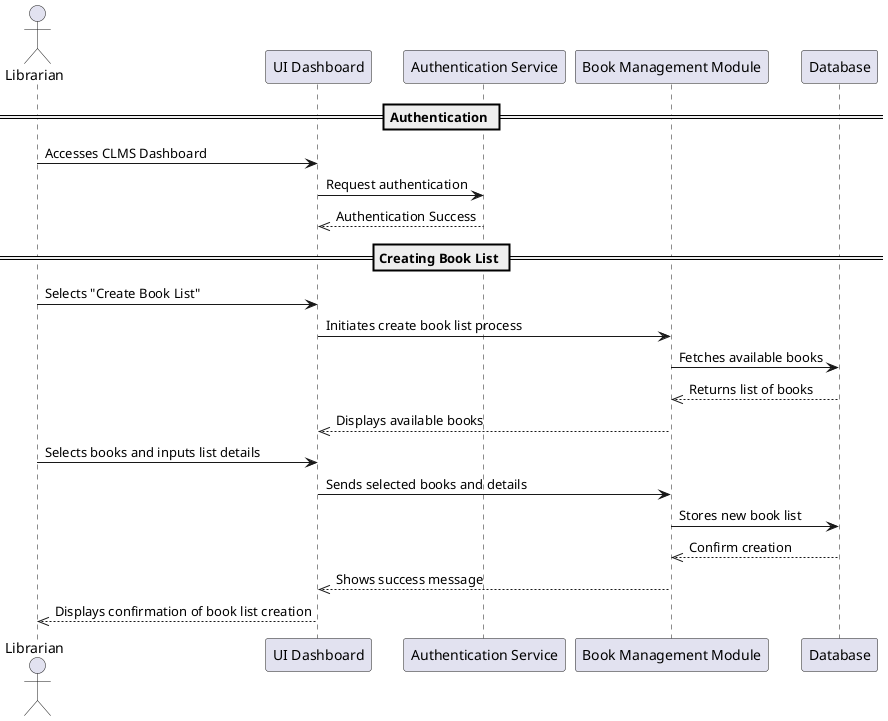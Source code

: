 @startuml
actor Librarian as L
participant "UI Dashboard" as UI
participant "Authentication Service" as Auth
participant "Book Management Module" as BMM
participant "Database" as DB

== Authentication ==
L -> UI: Accesses CLMS Dashboard
UI -> Auth: Request authentication
Auth -->> UI: Authentication Success

== Creating Book List ==
L -> UI: Selects "Create Book List"
UI -> BMM: Initiates create book list process
BMM -> DB: Fetches available books
DB -->> BMM: Returns list of books
BMM -->> UI: Displays available books
L -> UI: Selects books and inputs list details
UI -> BMM: Sends selected books and details
BMM -> DB: Stores new book list
DB -->> BMM: Confirm creation
BMM -->> UI: Shows success message
UI -->> L: Displays confirmation of book list creation

@enduml